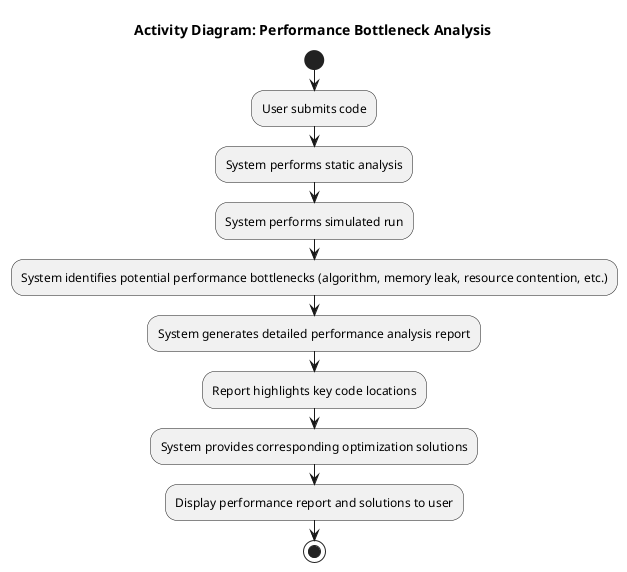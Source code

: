 @startuml
title Activity Diagram: Performance Bottleneck Analysis

start
:User submits code;
:System performs static analysis;
:System performs simulated run;
:System identifies potential performance bottlenecks (algorithm, memory leak, resource contention, etc.);
:System generates detailed performance analysis report;
:Report highlights key code locations;
:System provides corresponding optimization solutions;
:Display performance report and solutions to user;
stop

@enduml